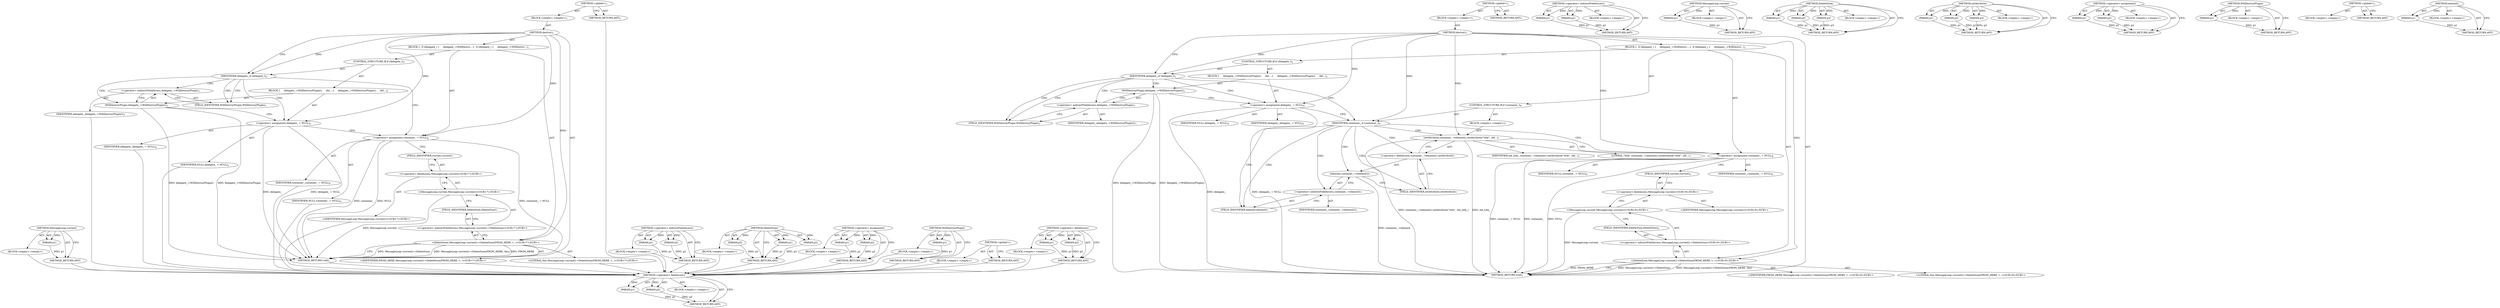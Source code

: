 digraph "&lt;operator&gt;.fieldAccess" {
vulnerable_81 [label=<(METHOD,&lt;operator&gt;.fieldAccess)>];
vulnerable_82 [label=<(PARAM,p1)>];
vulnerable_83 [label=<(PARAM,p2)>];
vulnerable_84 [label=<(BLOCK,&lt;empty&gt;,&lt;empty&gt;)>];
vulnerable_85 [label=<(METHOD_RETURN,ANY)>];
vulnerable_6 [label=<(METHOD,&lt;global&gt;)<SUB>1</SUB>>];
vulnerable_7 [label=<(BLOCK,&lt;empty&gt;,&lt;empty&gt;)<SUB>1</SUB>>];
vulnerable_8 [label=<(METHOD,destroy)<SUB>1</SUB>>];
vulnerable_9 [label=<(BLOCK,{
  if (delegate_) {
     delegate_-&gt;WillDestro...,{
  if (delegate_) {
     delegate_-&gt;WillDestro...)<SUB>1</SUB>>];
vulnerable_10 [label=<(CONTROL_STRUCTURE,IF,if (delegate_))<SUB>2</SUB>>];
vulnerable_11 [label=<(IDENTIFIER,delegate_,if (delegate_))<SUB>2</SUB>>];
vulnerable_12 [label=<(BLOCK,{
     delegate_-&gt;WillDestroyPlugin();
     del...,{
     delegate_-&gt;WillDestroyPlugin();
     del...)<SUB>2</SUB>>];
vulnerable_13 [label=<(WillDestroyPlugin,delegate_-&gt;WillDestroyPlugin())<SUB>3</SUB>>];
vulnerable_14 [label=<(&lt;operator&gt;.indirectFieldAccess,delegate_-&gt;WillDestroyPlugin)<SUB>3</SUB>>];
vulnerable_15 [label=<(IDENTIFIER,delegate_,delegate_-&gt;WillDestroyPlugin())<SUB>3</SUB>>];
vulnerable_16 [label=<(FIELD_IDENTIFIER,WillDestroyPlugin,WillDestroyPlugin)<SUB>3</SUB>>];
vulnerable_17 [label=<(&lt;operator&gt;.assignment,delegate_ = NULL)<SUB>4</SUB>>];
vulnerable_18 [label=<(IDENTIFIER,delegate_,delegate_ = NULL)<SUB>4</SUB>>];
vulnerable_19 [label=<(IDENTIFIER,NULL,delegate_ = NULL)<SUB>4</SUB>>];
vulnerable_20 [label=<(CONTROL_STRUCTURE,IF,if (container_))<SUB>6</SUB>>];
vulnerable_21 [label=<(IDENTIFIER,container_,if (container_))<SUB>6</SUB>>];
vulnerable_22 [label=<(BLOCK,&lt;empty&gt;,&lt;empty&gt;)<SUB>7</SUB>>];
vulnerable_23 [label=<(setAttribute,container_-&gt;element().setAttribute(&quot;title&quot;, old...)<SUB>7</SUB>>];
vulnerable_24 [label=<(&lt;operator&gt;.fieldAccess,container_-&gt;element().setAttribute)<SUB>7</SUB>>];
vulnerable_25 [label=<(element,container_-&gt;element())<SUB>7</SUB>>];
vulnerable_26 [label=<(&lt;operator&gt;.indirectFieldAccess,container_-&gt;element)<SUB>7</SUB>>];
vulnerable_27 [label=<(IDENTIFIER,container_,container_-&gt;element())<SUB>7</SUB>>];
vulnerable_28 [label=<(FIELD_IDENTIFIER,element,element)<SUB>7</SUB>>];
vulnerable_29 [label=<(FIELD_IDENTIFIER,setAttribute,setAttribute)<SUB>7</SUB>>];
vulnerable_30 [label=<(LITERAL,&quot;title&quot;,container_-&gt;element().setAttribute(&quot;title&quot;, old...)<SUB>7</SUB>>];
vulnerable_31 [label=<(IDENTIFIER,old_title_,container_-&gt;element().setAttribute(&quot;title&quot;, old...)<SUB>7</SUB>>];
vulnerable_32 [label=<(&lt;operator&gt;.assignment,container_ = NULL)<SUB>8</SUB>>];
vulnerable_33 [label=<(IDENTIFIER,container_,container_ = NULL)<SUB>8</SUB>>];
vulnerable_34 [label=<(IDENTIFIER,NULL,container_ = NULL)<SUB>8</SUB>>];
vulnerable_35 [label="<(DeleteSoon,MessageLoop::current()-&gt;DeleteSoon(FROM_HERE, t...)<SUB>9</SUB>>"];
vulnerable_36 [label="<(&lt;operator&gt;.indirectFieldAccess,MessageLoop::current()-&gt;DeleteSoon)<SUB>9</SUB>>"];
vulnerable_37 [label="<(MessageLoop.current,MessageLoop::current())<SUB>9</SUB>>"];
vulnerable_38 [label="<(&lt;operator&gt;.fieldAccess,MessageLoop::current)<SUB>9</SUB>>"];
vulnerable_39 [label="<(IDENTIFIER,MessageLoop,MessageLoop::current())<SUB>9</SUB>>"];
vulnerable_40 [label=<(FIELD_IDENTIFIER,current,current)<SUB>9</SUB>>];
vulnerable_41 [label=<(FIELD_IDENTIFIER,DeleteSoon,DeleteSoon)<SUB>9</SUB>>];
vulnerable_42 [label="<(IDENTIFIER,FROM_HERE,MessageLoop::current()-&gt;DeleteSoon(FROM_HERE, t...)<SUB>9</SUB>>"];
vulnerable_43 [label="<(LITERAL,this,MessageLoop::current()-&gt;DeleteSoon(FROM_HERE, t...)<SUB>9</SUB>>"];
vulnerable_44 [label=<(METHOD_RETURN,void)<SUB>1</SUB>>];
vulnerable_46 [label=<(METHOD_RETURN,ANY)<SUB>1</SUB>>];
vulnerable_65 [label=<(METHOD,&lt;operator&gt;.indirectFieldAccess)>];
vulnerable_66 [label=<(PARAM,p1)>];
vulnerable_67 [label=<(PARAM,p2)>];
vulnerable_68 [label=<(BLOCK,&lt;empty&gt;,&lt;empty&gt;)>];
vulnerable_69 [label=<(METHOD_RETURN,ANY)>];
vulnerable_96 [label=<(METHOD,MessageLoop.current)>];
vulnerable_97 [label=<(PARAM,p1)>];
vulnerable_98 [label=<(BLOCK,&lt;empty&gt;,&lt;empty&gt;)>];
vulnerable_99 [label=<(METHOD_RETURN,ANY)>];
vulnerable_90 [label=<(METHOD,DeleteSoon)>];
vulnerable_91 [label=<(PARAM,p1)>];
vulnerable_92 [label=<(PARAM,p2)>];
vulnerable_93 [label=<(PARAM,p3)>];
vulnerable_94 [label=<(BLOCK,&lt;empty&gt;,&lt;empty&gt;)>];
vulnerable_95 [label=<(METHOD_RETURN,ANY)>];
vulnerable_75 [label=<(METHOD,setAttribute)>];
vulnerable_76 [label=<(PARAM,p1)>];
vulnerable_77 [label=<(PARAM,p2)>];
vulnerable_78 [label=<(PARAM,p3)>];
vulnerable_79 [label=<(BLOCK,&lt;empty&gt;,&lt;empty&gt;)>];
vulnerable_80 [label=<(METHOD_RETURN,ANY)>];
vulnerable_70 [label=<(METHOD,&lt;operator&gt;.assignment)>];
vulnerable_71 [label=<(PARAM,p1)>];
vulnerable_72 [label=<(PARAM,p2)>];
vulnerable_73 [label=<(BLOCK,&lt;empty&gt;,&lt;empty&gt;)>];
vulnerable_74 [label=<(METHOD_RETURN,ANY)>];
vulnerable_61 [label=<(METHOD,WillDestroyPlugin)>];
vulnerable_62 [label=<(PARAM,p1)>];
vulnerable_63 [label=<(BLOCK,&lt;empty&gt;,&lt;empty&gt;)>];
vulnerable_64 [label=<(METHOD_RETURN,ANY)>];
vulnerable_55 [label=<(METHOD,&lt;global&gt;)<SUB>1</SUB>>];
vulnerable_56 [label=<(BLOCK,&lt;empty&gt;,&lt;empty&gt;)>];
vulnerable_57 [label=<(METHOD_RETURN,ANY)>];
vulnerable_86 [label=<(METHOD,element)>];
vulnerable_87 [label=<(PARAM,p1)>];
vulnerable_88 [label=<(BLOCK,&lt;empty&gt;,&lt;empty&gt;)>];
vulnerable_89 [label=<(METHOD_RETURN,ANY)>];
fixed_67 [label=<(METHOD,MessageLoop.current)>];
fixed_68 [label=<(PARAM,p1)>];
fixed_69 [label=<(BLOCK,&lt;empty&gt;,&lt;empty&gt;)>];
fixed_70 [label=<(METHOD_RETURN,ANY)>];
fixed_6 [label=<(METHOD,&lt;global&gt;)<SUB>1</SUB>>];
fixed_7 [label=<(BLOCK,&lt;empty&gt;,&lt;empty&gt;)<SUB>1</SUB>>];
fixed_8 [label=<(METHOD,destroy)<SUB>1</SUB>>];
fixed_9 [label=<(BLOCK,{
  if (delegate_) {
     delegate_-&gt;WillDestro...,{
  if (delegate_) {
     delegate_-&gt;WillDestro...)<SUB>1</SUB>>];
fixed_10 [label=<(CONTROL_STRUCTURE,IF,if (delegate_))<SUB>2</SUB>>];
fixed_11 [label=<(IDENTIFIER,delegate_,if (delegate_))<SUB>2</SUB>>];
fixed_12 [label=<(BLOCK,{
     delegate_-&gt;WillDestroyPlugin();
     del...,{
     delegate_-&gt;WillDestroyPlugin();
     del...)<SUB>2</SUB>>];
fixed_13 [label=<(WillDestroyPlugin,delegate_-&gt;WillDestroyPlugin())<SUB>3</SUB>>];
fixed_14 [label=<(&lt;operator&gt;.indirectFieldAccess,delegate_-&gt;WillDestroyPlugin)<SUB>3</SUB>>];
fixed_15 [label=<(IDENTIFIER,delegate_,delegate_-&gt;WillDestroyPlugin())<SUB>3</SUB>>];
fixed_16 [label=<(FIELD_IDENTIFIER,WillDestroyPlugin,WillDestroyPlugin)<SUB>3</SUB>>];
fixed_17 [label=<(&lt;operator&gt;.assignment,delegate_ = NULL)<SUB>4</SUB>>];
fixed_18 [label=<(IDENTIFIER,delegate_,delegate_ = NULL)<SUB>4</SUB>>];
fixed_19 [label=<(IDENTIFIER,NULL,delegate_ = NULL)<SUB>4</SUB>>];
fixed_20 [label=<(&lt;operator&gt;.assignment,container_ = NULL)<SUB>6</SUB>>];
fixed_21 [label=<(IDENTIFIER,container_,container_ = NULL)<SUB>6</SUB>>];
fixed_22 [label=<(IDENTIFIER,NULL,container_ = NULL)<SUB>6</SUB>>];
fixed_23 [label="<(DeleteSoon,MessageLoop::current()-&gt;DeleteSoon(FROM_HERE, t...)<SUB>7</SUB>>"];
fixed_24 [label="<(&lt;operator&gt;.indirectFieldAccess,MessageLoop::current()-&gt;DeleteSoon)<SUB>7</SUB>>"];
fixed_25 [label="<(MessageLoop.current,MessageLoop::current())<SUB>7</SUB>>"];
fixed_26 [label="<(&lt;operator&gt;.fieldAccess,MessageLoop::current)<SUB>7</SUB>>"];
fixed_27 [label="<(IDENTIFIER,MessageLoop,MessageLoop::current())<SUB>7</SUB>>"];
fixed_28 [label=<(FIELD_IDENTIFIER,current,current)<SUB>7</SUB>>];
fixed_29 [label=<(FIELD_IDENTIFIER,DeleteSoon,DeleteSoon)<SUB>7</SUB>>];
fixed_30 [label="<(IDENTIFIER,FROM_HERE,MessageLoop::current()-&gt;DeleteSoon(FROM_HERE, t...)<SUB>7</SUB>>"];
fixed_31 [label="<(LITERAL,this,MessageLoop::current()-&gt;DeleteSoon(FROM_HERE, t...)<SUB>7</SUB>>"];
fixed_32 [label=<(METHOD_RETURN,void)<SUB>1</SUB>>];
fixed_34 [label=<(METHOD_RETURN,ANY)<SUB>1</SUB>>];
fixed_51 [label=<(METHOD,&lt;operator&gt;.indirectFieldAccess)>];
fixed_52 [label=<(PARAM,p1)>];
fixed_53 [label=<(PARAM,p2)>];
fixed_54 [label=<(BLOCK,&lt;empty&gt;,&lt;empty&gt;)>];
fixed_55 [label=<(METHOD_RETURN,ANY)>];
fixed_61 [label=<(METHOD,DeleteSoon)>];
fixed_62 [label=<(PARAM,p1)>];
fixed_63 [label=<(PARAM,p2)>];
fixed_64 [label=<(PARAM,p3)>];
fixed_65 [label=<(BLOCK,&lt;empty&gt;,&lt;empty&gt;)>];
fixed_66 [label=<(METHOD_RETURN,ANY)>];
fixed_56 [label=<(METHOD,&lt;operator&gt;.assignment)>];
fixed_57 [label=<(PARAM,p1)>];
fixed_58 [label=<(PARAM,p2)>];
fixed_59 [label=<(BLOCK,&lt;empty&gt;,&lt;empty&gt;)>];
fixed_60 [label=<(METHOD_RETURN,ANY)>];
fixed_47 [label=<(METHOD,WillDestroyPlugin)>];
fixed_48 [label=<(PARAM,p1)>];
fixed_49 [label=<(BLOCK,&lt;empty&gt;,&lt;empty&gt;)>];
fixed_50 [label=<(METHOD_RETURN,ANY)>];
fixed_41 [label=<(METHOD,&lt;global&gt;)<SUB>1</SUB>>];
fixed_42 [label=<(BLOCK,&lt;empty&gt;,&lt;empty&gt;)>];
fixed_43 [label=<(METHOD_RETURN,ANY)>];
fixed_71 [label=<(METHOD,&lt;operator&gt;.fieldAccess)>];
fixed_72 [label=<(PARAM,p1)>];
fixed_73 [label=<(PARAM,p2)>];
fixed_74 [label=<(BLOCK,&lt;empty&gt;,&lt;empty&gt;)>];
fixed_75 [label=<(METHOD_RETURN,ANY)>];
vulnerable_81 -> vulnerable_82  [key=0, label="AST: "];
vulnerable_81 -> vulnerable_82  [key=1, label="DDG: "];
vulnerable_81 -> vulnerable_84  [key=0, label="AST: "];
vulnerable_81 -> vulnerable_83  [key=0, label="AST: "];
vulnerable_81 -> vulnerable_83  [key=1, label="DDG: "];
vulnerable_81 -> vulnerable_85  [key=0, label="AST: "];
vulnerable_81 -> vulnerable_85  [key=1, label="CFG: "];
vulnerable_82 -> vulnerable_85  [key=0, label="DDG: p1"];
vulnerable_83 -> vulnerable_85  [key=0, label="DDG: p2"];
vulnerable_6 -> vulnerable_7  [key=0, label="AST: "];
vulnerable_6 -> vulnerable_46  [key=0, label="AST: "];
vulnerable_6 -> vulnerable_46  [key=1, label="CFG: "];
vulnerable_7 -> vulnerable_8  [key=0, label="AST: "];
vulnerable_8 -> vulnerable_9  [key=0, label="AST: "];
vulnerable_8 -> vulnerable_44  [key=0, label="AST: "];
vulnerable_8 -> vulnerable_11  [key=0, label="CFG: "];
vulnerable_8 -> vulnerable_11  [key=1, label="DDG: "];
vulnerable_8 -> vulnerable_32  [key=0, label="DDG: "];
vulnerable_8 -> vulnerable_21  [key=0, label="DDG: "];
vulnerable_8 -> vulnerable_35  [key=0, label="DDG: "];
vulnerable_8 -> vulnerable_17  [key=0, label="DDG: "];
vulnerable_8 -> vulnerable_23  [key=0, label="DDG: "];
vulnerable_9 -> vulnerable_10  [key=0, label="AST: "];
vulnerable_9 -> vulnerable_20  [key=0, label="AST: "];
vulnerable_9 -> vulnerable_32  [key=0, label="AST: "];
vulnerable_9 -> vulnerable_35  [key=0, label="AST: "];
vulnerable_10 -> vulnerable_11  [key=0, label="AST: "];
vulnerable_10 -> vulnerable_12  [key=0, label="AST: "];
vulnerable_11 -> vulnerable_21  [key=0, label="CFG: "];
vulnerable_11 -> vulnerable_16  [key=0, label="CFG: "];
vulnerable_11 -> vulnerable_16  [key=1, label="CDG: "];
vulnerable_11 -> vulnerable_17  [key=0, label="CDG: "];
vulnerable_11 -> vulnerable_13  [key=0, label="CDG: "];
vulnerable_11 -> vulnerable_14  [key=0, label="CDG: "];
vulnerable_12 -> vulnerable_13  [key=0, label="AST: "];
vulnerable_12 -> vulnerable_17  [key=0, label="AST: "];
vulnerable_13 -> vulnerable_14  [key=0, label="AST: "];
vulnerable_13 -> vulnerable_17  [key=0, label="CFG: "];
vulnerable_13 -> vulnerable_44  [key=0, label="DDG: delegate_-&gt;WillDestroyPlugin"];
vulnerable_13 -> vulnerable_44  [key=1, label="DDG: delegate_-&gt;WillDestroyPlugin()"];
vulnerable_14 -> vulnerable_15  [key=0, label="AST: "];
vulnerable_14 -> vulnerable_16  [key=0, label="AST: "];
vulnerable_14 -> vulnerable_13  [key=0, label="CFG: "];
vulnerable_16 -> vulnerable_14  [key=0, label="CFG: "];
vulnerable_17 -> vulnerable_18  [key=0, label="AST: "];
vulnerable_17 -> vulnerable_19  [key=0, label="AST: "];
vulnerable_17 -> vulnerable_21  [key=0, label="CFG: "];
vulnerable_17 -> vulnerable_44  [key=0, label="DDG: delegate_"];
vulnerable_17 -> vulnerable_44  [key=1, label="DDG: delegate_ = NULL"];
vulnerable_20 -> vulnerable_21  [key=0, label="AST: "];
vulnerable_20 -> vulnerable_22  [key=0, label="AST: "];
vulnerable_21 -> vulnerable_28  [key=0, label="CFG: "];
vulnerable_21 -> vulnerable_28  [key=1, label="CDG: "];
vulnerable_21 -> vulnerable_32  [key=0, label="CFG: "];
vulnerable_21 -> vulnerable_24  [key=0, label="CDG: "];
vulnerable_21 -> vulnerable_29  [key=0, label="CDG: "];
vulnerable_21 -> vulnerable_26  [key=0, label="CDG: "];
vulnerable_21 -> vulnerable_23  [key=0, label="CDG: "];
vulnerable_21 -> vulnerable_25  [key=0, label="CDG: "];
vulnerable_22 -> vulnerable_23  [key=0, label="AST: "];
vulnerable_23 -> vulnerable_24  [key=0, label="AST: "];
vulnerable_23 -> vulnerable_30  [key=0, label="AST: "];
vulnerable_23 -> vulnerable_31  [key=0, label="AST: "];
vulnerable_23 -> vulnerable_32  [key=0, label="CFG: "];
vulnerable_23 -> vulnerable_44  [key=0, label="DDG: container_-&gt;element().setAttribute(&quot;title&quot;, old_title_)"];
vulnerable_23 -> vulnerable_44  [key=1, label="DDG: old_title_"];
vulnerable_24 -> vulnerable_25  [key=0, label="AST: "];
vulnerable_24 -> vulnerable_29  [key=0, label="AST: "];
vulnerable_24 -> vulnerable_23  [key=0, label="CFG: "];
vulnerable_25 -> vulnerable_26  [key=0, label="AST: "];
vulnerable_25 -> vulnerable_29  [key=0, label="CFG: "];
vulnerable_25 -> vulnerable_44  [key=0, label="DDG: container_-&gt;element"];
vulnerable_26 -> vulnerable_27  [key=0, label="AST: "];
vulnerable_26 -> vulnerable_28  [key=0, label="AST: "];
vulnerable_26 -> vulnerable_25  [key=0, label="CFG: "];
vulnerable_28 -> vulnerable_26  [key=0, label="CFG: "];
vulnerable_29 -> vulnerable_24  [key=0, label="CFG: "];
vulnerable_32 -> vulnerable_33  [key=0, label="AST: "];
vulnerable_32 -> vulnerable_34  [key=0, label="AST: "];
vulnerable_32 -> vulnerable_40  [key=0, label="CFG: "];
vulnerable_32 -> vulnerable_44  [key=0, label="DDG: container_"];
vulnerable_32 -> vulnerable_44  [key=1, label="DDG: NULL"];
vulnerable_32 -> vulnerable_44  [key=2, label="DDG: container_ = NULL"];
vulnerable_35 -> vulnerable_36  [key=0, label="AST: "];
vulnerable_35 -> vulnerable_42  [key=0, label="AST: "];
vulnerable_35 -> vulnerable_43  [key=0, label="AST: "];
vulnerable_35 -> vulnerable_44  [key=0, label="CFG: "];
vulnerable_35 -> vulnerable_44  [key=1, label="DDG: MessageLoop::current()-&gt;DeleteSoon"];
vulnerable_35 -> vulnerable_44  [key=2, label="DDG: MessageLoop::current()-&gt;DeleteSoon(FROM_HERE, this)"];
vulnerable_35 -> vulnerable_44  [key=3, label="DDG: FROM_HERE"];
vulnerable_36 -> vulnerable_37  [key=0, label="AST: "];
vulnerable_36 -> vulnerable_41  [key=0, label="AST: "];
vulnerable_36 -> vulnerable_35  [key=0, label="CFG: "];
vulnerable_37 -> vulnerable_38  [key=0, label="AST: "];
vulnerable_37 -> vulnerable_41  [key=0, label="CFG: "];
vulnerable_37 -> vulnerable_44  [key=0, label="DDG: MessageLoop::current"];
vulnerable_38 -> vulnerable_39  [key=0, label="AST: "];
vulnerable_38 -> vulnerable_40  [key=0, label="AST: "];
vulnerable_38 -> vulnerable_37  [key=0, label="CFG: "];
vulnerable_40 -> vulnerable_38  [key=0, label="CFG: "];
vulnerable_41 -> vulnerable_36  [key=0, label="CFG: "];
vulnerable_65 -> vulnerable_66  [key=0, label="AST: "];
vulnerable_65 -> vulnerable_66  [key=1, label="DDG: "];
vulnerable_65 -> vulnerable_68  [key=0, label="AST: "];
vulnerable_65 -> vulnerable_67  [key=0, label="AST: "];
vulnerable_65 -> vulnerable_67  [key=1, label="DDG: "];
vulnerable_65 -> vulnerable_69  [key=0, label="AST: "];
vulnerable_65 -> vulnerable_69  [key=1, label="CFG: "];
vulnerable_66 -> vulnerable_69  [key=0, label="DDG: p1"];
vulnerable_67 -> vulnerable_69  [key=0, label="DDG: p2"];
vulnerable_96 -> vulnerable_97  [key=0, label="AST: "];
vulnerable_96 -> vulnerable_97  [key=1, label="DDG: "];
vulnerable_96 -> vulnerable_98  [key=0, label="AST: "];
vulnerable_96 -> vulnerable_99  [key=0, label="AST: "];
vulnerable_96 -> vulnerable_99  [key=1, label="CFG: "];
vulnerable_97 -> vulnerable_99  [key=0, label="DDG: p1"];
vulnerable_90 -> vulnerable_91  [key=0, label="AST: "];
vulnerable_90 -> vulnerable_91  [key=1, label="DDG: "];
vulnerable_90 -> vulnerable_94  [key=0, label="AST: "];
vulnerable_90 -> vulnerable_92  [key=0, label="AST: "];
vulnerable_90 -> vulnerable_92  [key=1, label="DDG: "];
vulnerable_90 -> vulnerable_95  [key=0, label="AST: "];
vulnerable_90 -> vulnerable_95  [key=1, label="CFG: "];
vulnerable_90 -> vulnerable_93  [key=0, label="AST: "];
vulnerable_90 -> vulnerable_93  [key=1, label="DDG: "];
vulnerable_91 -> vulnerable_95  [key=0, label="DDG: p1"];
vulnerable_92 -> vulnerable_95  [key=0, label="DDG: p2"];
vulnerable_93 -> vulnerable_95  [key=0, label="DDG: p3"];
vulnerable_75 -> vulnerable_76  [key=0, label="AST: "];
vulnerable_75 -> vulnerable_76  [key=1, label="DDG: "];
vulnerable_75 -> vulnerable_79  [key=0, label="AST: "];
vulnerable_75 -> vulnerable_77  [key=0, label="AST: "];
vulnerable_75 -> vulnerable_77  [key=1, label="DDG: "];
vulnerable_75 -> vulnerable_80  [key=0, label="AST: "];
vulnerable_75 -> vulnerable_80  [key=1, label="CFG: "];
vulnerable_75 -> vulnerable_78  [key=0, label="AST: "];
vulnerable_75 -> vulnerable_78  [key=1, label="DDG: "];
vulnerable_76 -> vulnerable_80  [key=0, label="DDG: p1"];
vulnerable_77 -> vulnerable_80  [key=0, label="DDG: p2"];
vulnerable_78 -> vulnerable_80  [key=0, label="DDG: p3"];
vulnerable_70 -> vulnerable_71  [key=0, label="AST: "];
vulnerable_70 -> vulnerable_71  [key=1, label="DDG: "];
vulnerable_70 -> vulnerable_73  [key=0, label="AST: "];
vulnerable_70 -> vulnerable_72  [key=0, label="AST: "];
vulnerable_70 -> vulnerable_72  [key=1, label="DDG: "];
vulnerable_70 -> vulnerable_74  [key=0, label="AST: "];
vulnerable_70 -> vulnerable_74  [key=1, label="CFG: "];
vulnerable_71 -> vulnerable_74  [key=0, label="DDG: p1"];
vulnerable_72 -> vulnerable_74  [key=0, label="DDG: p2"];
vulnerable_61 -> vulnerable_62  [key=0, label="AST: "];
vulnerable_61 -> vulnerable_62  [key=1, label="DDG: "];
vulnerable_61 -> vulnerable_63  [key=0, label="AST: "];
vulnerable_61 -> vulnerable_64  [key=0, label="AST: "];
vulnerable_61 -> vulnerable_64  [key=1, label="CFG: "];
vulnerable_62 -> vulnerable_64  [key=0, label="DDG: p1"];
vulnerable_55 -> vulnerable_56  [key=0, label="AST: "];
vulnerable_55 -> vulnerable_57  [key=0, label="AST: "];
vulnerable_55 -> vulnerable_57  [key=1, label="CFG: "];
vulnerable_86 -> vulnerable_87  [key=0, label="AST: "];
vulnerable_86 -> vulnerable_87  [key=1, label="DDG: "];
vulnerable_86 -> vulnerable_88  [key=0, label="AST: "];
vulnerable_86 -> vulnerable_89  [key=0, label="AST: "];
vulnerable_86 -> vulnerable_89  [key=1, label="CFG: "];
vulnerable_87 -> vulnerable_89  [key=0, label="DDG: p1"];
fixed_67 -> fixed_68  [key=0, label="AST: "];
fixed_67 -> fixed_68  [key=1, label="DDG: "];
fixed_67 -> fixed_69  [key=0, label="AST: "];
fixed_67 -> fixed_70  [key=0, label="AST: "];
fixed_67 -> fixed_70  [key=1, label="CFG: "];
fixed_68 -> fixed_70  [key=0, label="DDG: p1"];
fixed_69 -> vulnerable_81  [key=0];
fixed_70 -> vulnerable_81  [key=0];
fixed_6 -> fixed_7  [key=0, label="AST: "];
fixed_6 -> fixed_34  [key=0, label="AST: "];
fixed_6 -> fixed_34  [key=1, label="CFG: "];
fixed_7 -> fixed_8  [key=0, label="AST: "];
fixed_8 -> fixed_9  [key=0, label="AST: "];
fixed_8 -> fixed_32  [key=0, label="AST: "];
fixed_8 -> fixed_11  [key=0, label="CFG: "];
fixed_8 -> fixed_11  [key=1, label="DDG: "];
fixed_8 -> fixed_20  [key=0, label="DDG: "];
fixed_8 -> fixed_23  [key=0, label="DDG: "];
fixed_8 -> fixed_17  [key=0, label="DDG: "];
fixed_9 -> fixed_10  [key=0, label="AST: "];
fixed_9 -> fixed_20  [key=0, label="AST: "];
fixed_9 -> fixed_23  [key=0, label="AST: "];
fixed_10 -> fixed_11  [key=0, label="AST: "];
fixed_10 -> fixed_12  [key=0, label="AST: "];
fixed_11 -> fixed_16  [key=0, label="CFG: "];
fixed_11 -> fixed_16  [key=1, label="CDG: "];
fixed_11 -> fixed_20  [key=0, label="CFG: "];
fixed_11 -> fixed_17  [key=0, label="CDG: "];
fixed_11 -> fixed_13  [key=0, label="CDG: "];
fixed_11 -> fixed_14  [key=0, label="CDG: "];
fixed_12 -> fixed_13  [key=0, label="AST: "];
fixed_12 -> fixed_17  [key=0, label="AST: "];
fixed_13 -> fixed_14  [key=0, label="AST: "];
fixed_13 -> fixed_17  [key=0, label="CFG: "];
fixed_13 -> fixed_32  [key=0, label="DDG: delegate_-&gt;WillDestroyPlugin"];
fixed_13 -> fixed_32  [key=1, label="DDG: delegate_-&gt;WillDestroyPlugin()"];
fixed_14 -> fixed_15  [key=0, label="AST: "];
fixed_14 -> fixed_16  [key=0, label="AST: "];
fixed_14 -> fixed_13  [key=0, label="CFG: "];
fixed_15 -> vulnerable_81  [key=0];
fixed_16 -> fixed_14  [key=0, label="CFG: "];
fixed_17 -> fixed_18  [key=0, label="AST: "];
fixed_17 -> fixed_19  [key=0, label="AST: "];
fixed_17 -> fixed_20  [key=0, label="CFG: "];
fixed_17 -> fixed_32  [key=0, label="DDG: delegate_"];
fixed_17 -> fixed_32  [key=1, label="DDG: delegate_ = NULL"];
fixed_18 -> vulnerable_81  [key=0];
fixed_19 -> vulnerable_81  [key=0];
fixed_20 -> fixed_21  [key=0, label="AST: "];
fixed_20 -> fixed_22  [key=0, label="AST: "];
fixed_20 -> fixed_28  [key=0, label="CFG: "];
fixed_20 -> fixed_32  [key=0, label="DDG: NULL"];
fixed_20 -> fixed_32  [key=1, label="DDG: container_ = NULL"];
fixed_20 -> fixed_32  [key=2, label="DDG: container_"];
fixed_21 -> vulnerable_81  [key=0];
fixed_22 -> vulnerable_81  [key=0];
fixed_23 -> fixed_24  [key=0, label="AST: "];
fixed_23 -> fixed_30  [key=0, label="AST: "];
fixed_23 -> fixed_31  [key=0, label="AST: "];
fixed_23 -> fixed_32  [key=0, label="CFG: "];
fixed_23 -> fixed_32  [key=1, label="DDG: MessageLoop::current()-&gt;DeleteSoon"];
fixed_23 -> fixed_32  [key=2, label="DDG: MessageLoop::current()-&gt;DeleteSoon(FROM_HERE, this)"];
fixed_23 -> fixed_32  [key=3, label="DDG: FROM_HERE"];
fixed_24 -> fixed_25  [key=0, label="AST: "];
fixed_24 -> fixed_29  [key=0, label="AST: "];
fixed_24 -> fixed_23  [key=0, label="CFG: "];
fixed_25 -> fixed_26  [key=0, label="AST: "];
fixed_25 -> fixed_29  [key=0, label="CFG: "];
fixed_25 -> fixed_32  [key=0, label="DDG: MessageLoop::current"];
fixed_26 -> fixed_27  [key=0, label="AST: "];
fixed_26 -> fixed_28  [key=0, label="AST: "];
fixed_26 -> fixed_25  [key=0, label="CFG: "];
fixed_27 -> vulnerable_81  [key=0];
fixed_28 -> fixed_26  [key=0, label="CFG: "];
fixed_29 -> fixed_24  [key=0, label="CFG: "];
fixed_30 -> vulnerable_81  [key=0];
fixed_31 -> vulnerable_81  [key=0];
fixed_32 -> vulnerable_81  [key=0];
fixed_34 -> vulnerable_81  [key=0];
fixed_51 -> fixed_52  [key=0, label="AST: "];
fixed_51 -> fixed_52  [key=1, label="DDG: "];
fixed_51 -> fixed_54  [key=0, label="AST: "];
fixed_51 -> fixed_53  [key=0, label="AST: "];
fixed_51 -> fixed_53  [key=1, label="DDG: "];
fixed_51 -> fixed_55  [key=0, label="AST: "];
fixed_51 -> fixed_55  [key=1, label="CFG: "];
fixed_52 -> fixed_55  [key=0, label="DDG: p1"];
fixed_53 -> fixed_55  [key=0, label="DDG: p2"];
fixed_54 -> vulnerable_81  [key=0];
fixed_55 -> vulnerable_81  [key=0];
fixed_61 -> fixed_62  [key=0, label="AST: "];
fixed_61 -> fixed_62  [key=1, label="DDG: "];
fixed_61 -> fixed_65  [key=0, label="AST: "];
fixed_61 -> fixed_63  [key=0, label="AST: "];
fixed_61 -> fixed_63  [key=1, label="DDG: "];
fixed_61 -> fixed_66  [key=0, label="AST: "];
fixed_61 -> fixed_66  [key=1, label="CFG: "];
fixed_61 -> fixed_64  [key=0, label="AST: "];
fixed_61 -> fixed_64  [key=1, label="DDG: "];
fixed_62 -> fixed_66  [key=0, label="DDG: p1"];
fixed_63 -> fixed_66  [key=0, label="DDG: p2"];
fixed_64 -> fixed_66  [key=0, label="DDG: p3"];
fixed_65 -> vulnerable_81  [key=0];
fixed_66 -> vulnerable_81  [key=0];
fixed_56 -> fixed_57  [key=0, label="AST: "];
fixed_56 -> fixed_57  [key=1, label="DDG: "];
fixed_56 -> fixed_59  [key=0, label="AST: "];
fixed_56 -> fixed_58  [key=0, label="AST: "];
fixed_56 -> fixed_58  [key=1, label="DDG: "];
fixed_56 -> fixed_60  [key=0, label="AST: "];
fixed_56 -> fixed_60  [key=1, label="CFG: "];
fixed_57 -> fixed_60  [key=0, label="DDG: p1"];
fixed_58 -> fixed_60  [key=0, label="DDG: p2"];
fixed_59 -> vulnerable_81  [key=0];
fixed_60 -> vulnerable_81  [key=0];
fixed_47 -> fixed_48  [key=0, label="AST: "];
fixed_47 -> fixed_48  [key=1, label="DDG: "];
fixed_47 -> fixed_49  [key=0, label="AST: "];
fixed_47 -> fixed_50  [key=0, label="AST: "];
fixed_47 -> fixed_50  [key=1, label="CFG: "];
fixed_48 -> fixed_50  [key=0, label="DDG: p1"];
fixed_49 -> vulnerable_81  [key=0];
fixed_50 -> vulnerable_81  [key=0];
fixed_41 -> fixed_42  [key=0, label="AST: "];
fixed_41 -> fixed_43  [key=0, label="AST: "];
fixed_41 -> fixed_43  [key=1, label="CFG: "];
fixed_42 -> vulnerable_81  [key=0];
fixed_43 -> vulnerable_81  [key=0];
fixed_71 -> fixed_72  [key=0, label="AST: "];
fixed_71 -> fixed_72  [key=1, label="DDG: "];
fixed_71 -> fixed_74  [key=0, label="AST: "];
fixed_71 -> fixed_73  [key=0, label="AST: "];
fixed_71 -> fixed_73  [key=1, label="DDG: "];
fixed_71 -> fixed_75  [key=0, label="AST: "];
fixed_71 -> fixed_75  [key=1, label="CFG: "];
fixed_72 -> fixed_75  [key=0, label="DDG: p1"];
fixed_73 -> fixed_75  [key=0, label="DDG: p2"];
fixed_74 -> vulnerable_81  [key=0];
fixed_75 -> vulnerable_81  [key=0];
}
